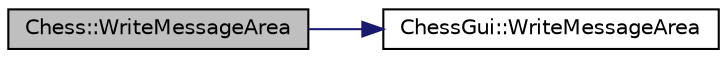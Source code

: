 digraph G
{
  bgcolor="transparent";
  edge [fontname="Helvetica",fontsize="10",labelfontname="Helvetica",labelfontsize="10"];
  node [fontname="Helvetica",fontsize="10",shape=record];
  rankdir=LR;
  Node1 [label="Chess::WriteMessageArea",height=0.2,width=0.4,color="black", fillcolor="grey75", style="filled" fontcolor="black"];
  Node1 -> Node2 [color="midnightblue",fontsize="10",style="solid",fontname="Helvetica"];
  Node2 [label="ChessGui::WriteMessageArea",height=0.2,width=0.4,color="black",URL="$d5/d7d/group__chessguiconv.html#ga9c9316e10fb6246cbdde3bd37c38a829",tooltip="Write a string to the Message Area."];
}
